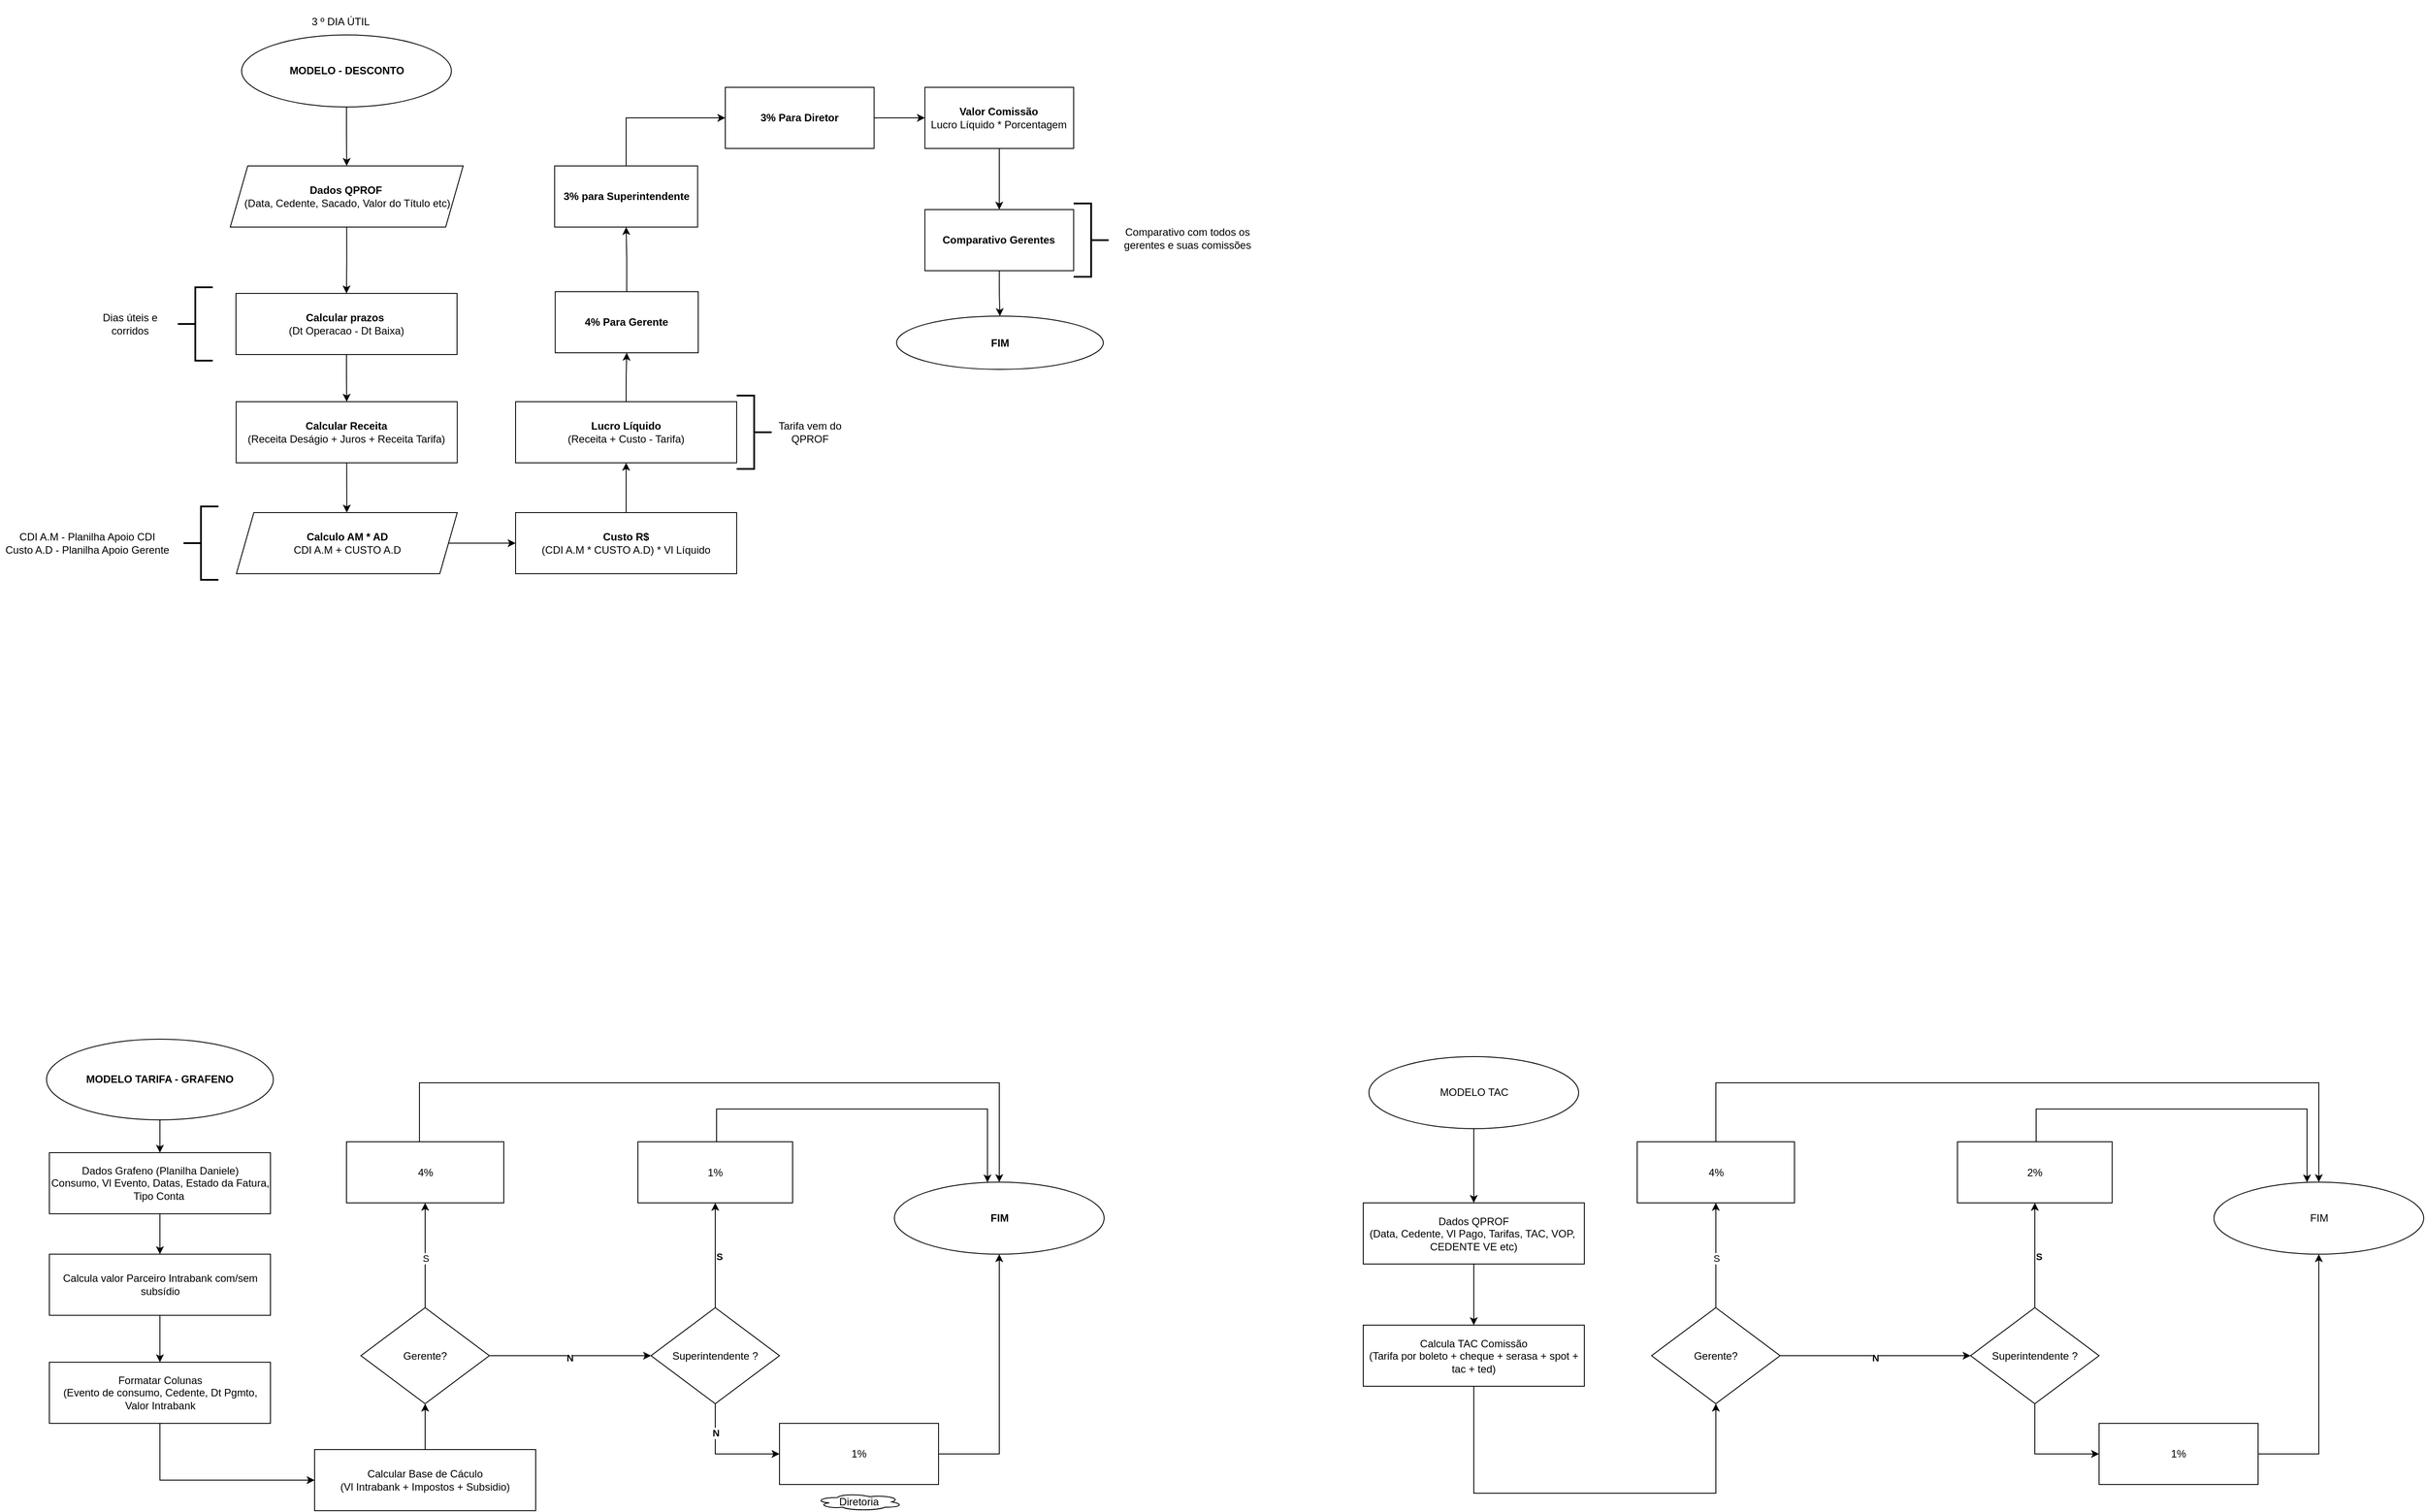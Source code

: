 <mxfile version="24.7.7" pages="4">
  <diagram name="Desconto" id="_d2cayw3rxY8vn-zWWvY">
    <mxGraphModel dx="1499" dy="1824" grid="1" gridSize="10" guides="1" tooltips="1" connect="1" arrows="1" fold="1" page="1" pageScale="1" pageWidth="827" pageHeight="1169" math="0" shadow="0">
      <root>
        <mxCell id="0" />
        <mxCell id="1" parent="0" />
        <mxCell id="TeKsGyX4EHNwTsalYo8B-63" style="edgeStyle=orthogonalEdgeStyle;rounded=0;orthogonalLoop=1;jettySize=auto;html=1;exitX=0.5;exitY=1;exitDx=0;exitDy=0;entryX=0.5;entryY=1;entryDx=0;entryDy=0;" parent="1" edge="1">
          <mxGeometry relative="1" as="geometry">
            <mxPoint x="1140" y="1192.5" as="targetPoint" />
          </mxGeometry>
        </mxCell>
        <mxCell id="TeKsGyX4EHNwTsalYo8B-71" style="edgeStyle=orthogonalEdgeStyle;rounded=0;orthogonalLoop=1;jettySize=auto;html=1;exitX=1;exitY=0.5;exitDx=0;exitDy=0;entryX=0;entryY=0.5;entryDx=0;entryDy=0;" parent="1" edge="1">
          <mxGeometry relative="1" as="geometry">
            <mxPoint x="1240" y="1155" as="sourcePoint" />
          </mxGeometry>
        </mxCell>
        <mxCell id="BVc0GjwNvSQJTt-H-svv-6" style="edgeStyle=orthogonalEdgeStyle;rounded=0;orthogonalLoop=1;jettySize=auto;html=1;entryX=0.5;entryY=0;entryDx=0;entryDy=0;" parent="1" source="s9tQfGSfNcySYrhV0mtR-111" target="BVc0GjwNvSQJTt-H-svv-2" edge="1">
          <mxGeometry relative="1" as="geometry" />
        </mxCell>
        <mxCell id="s9tQfGSfNcySYrhV0mtR-111" value="&lt;div&gt;&lt;br&gt;&lt;/div&gt;Dados Grafeno (Planilha Daniele)&lt;br&gt;Consumo, Vl Evento, Datas, Estado da Fatura, Tipo Conta&amp;nbsp;&lt;br&gt;&lt;div&gt;&lt;br&gt;&lt;/div&gt;" style="rounded=0;whiteSpace=wrap;html=1;" parent="1" vertex="1">
          <mxGeometry x="136.5" y="980" width="253" height="70" as="geometry" />
        </mxCell>
        <mxCell id="BVc0GjwNvSQJTt-H-svv-1" style="edgeStyle=orthogonalEdgeStyle;rounded=0;orthogonalLoop=1;jettySize=auto;html=1;exitX=0.5;exitY=1;exitDx=0;exitDy=0;entryX=0;entryY=0.5;entryDx=0;entryDy=0;" parent="1" source="s9tQfGSfNcySYrhV0mtR-113" target="s9tQfGSfNcySYrhV0mtR-117" edge="1">
          <mxGeometry relative="1" as="geometry" />
        </mxCell>
        <mxCell id="s9tQfGSfNcySYrhV0mtR-113" value="Formatar Colunas&lt;br&gt;(Evento de consumo, Cedente, Dt Pgmto, Valor Intrabank" style="rounded=0;whiteSpace=wrap;html=1;" parent="1" vertex="1">
          <mxGeometry x="136.5" y="1220" width="253" height="70" as="geometry" />
        </mxCell>
        <mxCell id="s9tQfGSfNcySYrhV0mtR-152" style="edgeStyle=orthogonalEdgeStyle;rounded=0;orthogonalLoop=1;jettySize=auto;html=1;entryX=0.5;entryY=1;entryDx=0;entryDy=0;" parent="1" source="s9tQfGSfNcySYrhV0mtR-117" target="s9tQfGSfNcySYrhV0mtR-153" edge="1">
          <mxGeometry relative="1" as="geometry">
            <mxPoint x="540" y="1343" as="targetPoint" />
          </mxGeometry>
        </mxCell>
        <mxCell id="s9tQfGSfNcySYrhV0mtR-117" value="Calcular Base de Cáculo &lt;br&gt;(Vl Intrabank + Impostos + Subsidio)" style="rounded=0;whiteSpace=wrap;html=1;" parent="1" vertex="1">
          <mxGeometry x="440" y="1320" width="253" height="70" as="geometry" />
        </mxCell>
        <mxCell id="s9tQfGSfNcySYrhV0mtR-122" style="edgeStyle=orthogonalEdgeStyle;rounded=0;orthogonalLoop=1;jettySize=auto;html=1;exitX=0.5;exitY=1;exitDx=0;exitDy=0;" parent="1" source="s9tQfGSfNcySYrhV0mtR-123" target="s9tQfGSfNcySYrhV0mtR-111" edge="1">
          <mxGeometry relative="1" as="geometry" />
        </mxCell>
        <mxCell id="s9tQfGSfNcySYrhV0mtR-123" value="&lt;b&gt;MODELO TARIFA - GRAFENO&lt;/b&gt;" style="ellipse;whiteSpace=wrap;html=1;" parent="1" vertex="1">
          <mxGeometry x="133.25" y="850" width="259.5" height="92.5" as="geometry" />
        </mxCell>
        <mxCell id="s9tQfGSfNcySYrhV0mtR-159" style="edgeStyle=orthogonalEdgeStyle;rounded=0;orthogonalLoop=1;jettySize=auto;html=1;exitX=0.5;exitY=0;exitDx=0;exitDy=0;entryX=0.5;entryY=1;entryDx=0;entryDy=0;" parent="1" source="s9tQfGSfNcySYrhV0mtR-153" target="s9tQfGSfNcySYrhV0mtR-154" edge="1">
          <mxGeometry relative="1" as="geometry">
            <mxPoint x="533.286" y="1040" as="targetPoint" />
          </mxGeometry>
        </mxCell>
        <mxCell id="s9tQfGSfNcySYrhV0mtR-160" value="S" style="edgeLabel;html=1;align=center;verticalAlign=middle;resizable=0;points=[];" parent="s9tQfGSfNcySYrhV0mtR-159" vertex="1" connectable="0">
          <mxGeometry x="-0.14" y="-3" relative="1" as="geometry">
            <mxPoint x="-3" y="-5" as="offset" />
          </mxGeometry>
        </mxCell>
        <mxCell id="s9tQfGSfNcySYrhV0mtR-161" style="edgeStyle=orthogonalEdgeStyle;rounded=0;orthogonalLoop=1;jettySize=auto;html=1;exitX=1;exitY=0.5;exitDx=0;exitDy=0;entryX=0;entryY=0.5;entryDx=0;entryDy=0;" parent="1" source="s9tQfGSfNcySYrhV0mtR-153" target="s9tQfGSfNcySYrhV0mtR-155" edge="1">
          <mxGeometry relative="1" as="geometry">
            <mxPoint x="710" y="1212.667" as="targetPoint" />
          </mxGeometry>
        </mxCell>
        <mxCell id="s9tQfGSfNcySYrhV0mtR-162" value="&lt;b&gt;N&lt;/b&gt;" style="edgeLabel;html=1;align=center;verticalAlign=middle;resizable=0;points=[];" parent="s9tQfGSfNcySYrhV0mtR-161" vertex="1" connectable="0">
          <mxGeometry x="-0.003" y="-2" relative="1" as="geometry">
            <mxPoint as="offset" />
          </mxGeometry>
        </mxCell>
        <mxCell id="s9tQfGSfNcySYrhV0mtR-153" value="Gerente?" style="rhombus;whiteSpace=wrap;html=1;" parent="1" vertex="1">
          <mxGeometry x="493" y="1157.5" width="147" height="110" as="geometry" />
        </mxCell>
        <mxCell id="s9tQfGSfNcySYrhV0mtR-168" style="edgeStyle=orthogonalEdgeStyle;rounded=0;orthogonalLoop=1;jettySize=auto;html=1;exitX=0.5;exitY=0;exitDx=0;exitDy=0;entryX=0.5;entryY=0;entryDx=0;entryDy=0;" parent="1" source="s9tQfGSfNcySYrhV0mtR-154" target="s9tQfGSfNcySYrhV0mtR-158" edge="1">
          <mxGeometry relative="1" as="geometry">
            <mxPoint x="1200" y="910" as="targetPoint" />
            <Array as="points">
              <mxPoint x="560" y="968" />
              <mxPoint x="560" y="900" />
              <mxPoint x="1224" y="900" />
            </Array>
          </mxGeometry>
        </mxCell>
        <mxCell id="s9tQfGSfNcySYrhV0mtR-154" value="4%" style="rounded=0;whiteSpace=wrap;html=1;" parent="1" vertex="1">
          <mxGeometry x="476.5" y="967.5" width="180" height="70" as="geometry" />
        </mxCell>
        <mxCell id="s9tQfGSfNcySYrhV0mtR-163" style="edgeStyle=orthogonalEdgeStyle;rounded=0;orthogonalLoop=1;jettySize=auto;html=1;exitX=0.5;exitY=0;exitDx=0;exitDy=0;entryX=0.5;entryY=1;entryDx=0;entryDy=0;" parent="1" source="s9tQfGSfNcySYrhV0mtR-155" target="s9tQfGSfNcySYrhV0mtR-157" edge="1">
          <mxGeometry relative="1" as="geometry" />
        </mxCell>
        <mxCell id="s9tQfGSfNcySYrhV0mtR-164" value="&lt;b&gt;S&lt;/b&gt;" style="edgeLabel;html=1;align=center;verticalAlign=middle;resizable=0;points=[];" parent="s9tQfGSfNcySYrhV0mtR-163" vertex="1" connectable="0">
          <mxGeometry x="-0.008" y="-3" relative="1" as="geometry">
            <mxPoint x="1" y="1" as="offset" />
          </mxGeometry>
        </mxCell>
        <mxCell id="s9tQfGSfNcySYrhV0mtR-166" style="edgeStyle=orthogonalEdgeStyle;rounded=0;orthogonalLoop=1;jettySize=auto;html=1;exitX=0.5;exitY=1;exitDx=0;exitDy=0;entryX=0;entryY=0.5;entryDx=0;entryDy=0;" parent="1" source="s9tQfGSfNcySYrhV0mtR-155" target="s9tQfGSfNcySYrhV0mtR-156" edge="1">
          <mxGeometry relative="1" as="geometry">
            <mxPoint x="803.241" y="1330.0" as="targetPoint" />
          </mxGeometry>
        </mxCell>
        <mxCell id="wUH99tKV_3tDeTzqe9C0-9" value="&lt;b&gt;N&lt;/b&gt;" style="edgeLabel;html=1;align=center;verticalAlign=middle;resizable=0;points=[];" parent="s9tQfGSfNcySYrhV0mtR-166" vertex="1" connectable="0">
          <mxGeometry x="-0.498" relative="1" as="geometry">
            <mxPoint as="offset" />
          </mxGeometry>
        </mxCell>
        <mxCell id="s9tQfGSfNcySYrhV0mtR-155" value="Superintendente ?" style="rhombus;whiteSpace=wrap;html=1;" parent="1" vertex="1">
          <mxGeometry x="825" y="1157.5" width="147" height="110" as="geometry" />
        </mxCell>
        <mxCell id="s9tQfGSfNcySYrhV0mtR-170" style="edgeStyle=orthogonalEdgeStyle;rounded=0;orthogonalLoop=1;jettySize=auto;html=1;entryX=0.5;entryY=1;entryDx=0;entryDy=0;exitX=0.981;exitY=0.571;exitDx=0;exitDy=0;exitPerimeter=0;" parent="1" source="s9tQfGSfNcySYrhV0mtR-156" target="s9tQfGSfNcySYrhV0mtR-158" edge="1">
          <mxGeometry relative="1" as="geometry">
            <mxPoint x="1230" y="1325" as="targetPoint" />
            <mxPoint x="1110" y="1325" as="sourcePoint" />
            <Array as="points">
              <mxPoint x="1100" y="1325" />
              <mxPoint x="1223" y="1325" />
            </Array>
          </mxGeometry>
        </mxCell>
        <mxCell id="s9tQfGSfNcySYrhV0mtR-156" value="1%" style="rounded=0;whiteSpace=wrap;html=1;" parent="1" vertex="1">
          <mxGeometry x="972" y="1290" width="182" height="70" as="geometry" />
        </mxCell>
        <mxCell id="s9tQfGSfNcySYrhV0mtR-169" style="edgeStyle=orthogonalEdgeStyle;rounded=0;orthogonalLoop=1;jettySize=auto;html=1;exitX=0.5;exitY=0;exitDx=0;exitDy=0;" parent="1" source="s9tQfGSfNcySYrhV0mtR-157" target="s9tQfGSfNcySYrhV0mtR-158" edge="1">
          <mxGeometry relative="1" as="geometry">
            <mxPoint x="1180" y="930" as="targetPoint" />
            <Array as="points">
              <mxPoint x="900" y="967" />
              <mxPoint x="900" y="930" />
              <mxPoint x="1210" y="930" />
            </Array>
          </mxGeometry>
        </mxCell>
        <mxCell id="s9tQfGSfNcySYrhV0mtR-157" value="1%" style="rounded=0;whiteSpace=wrap;html=1;" parent="1" vertex="1">
          <mxGeometry x="810" y="967.5" width="177" height="70" as="geometry" />
        </mxCell>
        <mxCell id="s9tQfGSfNcySYrhV0mtR-158" value="&lt;b&gt;FIM&lt;/b&gt;" style="ellipse;whiteSpace=wrap;html=1;" parent="1" vertex="1">
          <mxGeometry x="1103.5" y="1013.75" width="240" height="82.5" as="geometry" />
        </mxCell>
        <mxCell id="s9tQfGSfNcySYrhV0mtR-148" value="3 º DIA ÚTIL" style="text;html=1;align=center;verticalAlign=middle;whiteSpace=wrap;rounded=0;" parent="1" vertex="1">
          <mxGeometry x="395.25" y="-340" width="150" height="50" as="geometry" />
        </mxCell>
        <mxCell id="s9tQfGSfNcySYrhV0mtR-171" value="Diretoria" style="ellipse;shape=cloud;whiteSpace=wrap;html=1;" parent="1" vertex="1">
          <mxGeometry x="1013" y="1370" width="100" height="20" as="geometry" />
        </mxCell>
        <mxCell id="s9tQfGSfNcySYrhV0mtR-174" style="edgeStyle=orthogonalEdgeStyle;rounded=0;orthogonalLoop=1;jettySize=auto;html=1;exitX=0.5;exitY=1;exitDx=0;exitDy=0;entryX=0.5;entryY=0;entryDx=0;entryDy=0;" parent="1" source="s9tQfGSfNcySYrhV0mtR-175" target="s9tQfGSfNcySYrhV0mtR-177" edge="1">
          <mxGeometry relative="1" as="geometry" />
        </mxCell>
        <mxCell id="s9tQfGSfNcySYrhV0mtR-175" value="Dados QPROF&lt;br&gt;(Data, Cedente, Vl Pago, Tarifas, TAC, VOP,&amp;nbsp; CEDENTE VE etc)" style="rounded=0;whiteSpace=wrap;html=1;" parent="1" vertex="1">
          <mxGeometry x="1640" y="1037.5" width="253" height="70" as="geometry" />
        </mxCell>
        <mxCell id="s9tQfGSfNcySYrhV0mtR-176" style="edgeStyle=orthogonalEdgeStyle;rounded=0;orthogonalLoop=1;jettySize=auto;html=1;exitX=0.5;exitY=1;exitDx=0;exitDy=0;entryX=0.5;entryY=1;entryDx=0;entryDy=0;" parent="1" source="s9tQfGSfNcySYrhV0mtR-177" target="s9tQfGSfNcySYrhV0mtR-186" edge="1">
          <mxGeometry relative="1" as="geometry">
            <mxPoint x="1766.5" y="1307.5" as="targetPoint" />
            <Array as="points">
              <mxPoint x="1767" y="1370" />
              <mxPoint x="2044" y="1370" />
            </Array>
          </mxGeometry>
        </mxCell>
        <mxCell id="s9tQfGSfNcySYrhV0mtR-177" value="Calcula TAC Comissão&lt;br&gt;(Tarifa por boleto + cheque + serasa + spot + tac + ted)" style="rounded=0;whiteSpace=wrap;html=1;" parent="1" vertex="1">
          <mxGeometry x="1640" y="1177.5" width="253" height="70" as="geometry" />
        </mxCell>
        <mxCell id="s9tQfGSfNcySYrhV0mtR-180" style="edgeStyle=orthogonalEdgeStyle;rounded=0;orthogonalLoop=1;jettySize=auto;html=1;exitX=0.5;exitY=1;exitDx=0;exitDy=0;" parent="1" source="s9tQfGSfNcySYrhV0mtR-181" target="s9tQfGSfNcySYrhV0mtR-175" edge="1">
          <mxGeometry relative="1" as="geometry" />
        </mxCell>
        <mxCell id="s9tQfGSfNcySYrhV0mtR-181" value="MODELO TAC" style="ellipse;whiteSpace=wrap;html=1;" parent="1" vertex="1">
          <mxGeometry x="1646.5" y="870" width="240" height="82.5" as="geometry" />
        </mxCell>
        <mxCell id="s9tQfGSfNcySYrhV0mtR-182" style="edgeStyle=orthogonalEdgeStyle;rounded=0;orthogonalLoop=1;jettySize=auto;html=1;exitX=0.5;exitY=0;exitDx=0;exitDy=0;entryX=0.5;entryY=1;entryDx=0;entryDy=0;" parent="1" source="s9tQfGSfNcySYrhV0mtR-186" target="s9tQfGSfNcySYrhV0mtR-188" edge="1">
          <mxGeometry relative="1" as="geometry">
            <mxPoint x="2043.286" y="1040" as="targetPoint" />
          </mxGeometry>
        </mxCell>
        <mxCell id="s9tQfGSfNcySYrhV0mtR-183" value="S" style="edgeLabel;html=1;align=center;verticalAlign=middle;resizable=0;points=[];" parent="s9tQfGSfNcySYrhV0mtR-182" vertex="1" connectable="0">
          <mxGeometry x="-0.14" y="-3" relative="1" as="geometry">
            <mxPoint x="-3" y="-5" as="offset" />
          </mxGeometry>
        </mxCell>
        <mxCell id="s9tQfGSfNcySYrhV0mtR-184" style="edgeStyle=orthogonalEdgeStyle;rounded=0;orthogonalLoop=1;jettySize=auto;html=1;exitX=1;exitY=0.5;exitDx=0;exitDy=0;entryX=0;entryY=0.5;entryDx=0;entryDy=0;" parent="1" source="s9tQfGSfNcySYrhV0mtR-186" target="s9tQfGSfNcySYrhV0mtR-192" edge="1">
          <mxGeometry relative="1" as="geometry">
            <mxPoint x="2220" y="1212.667" as="targetPoint" />
          </mxGeometry>
        </mxCell>
        <mxCell id="s9tQfGSfNcySYrhV0mtR-185" value="&lt;b&gt;N&lt;/b&gt;" style="edgeLabel;html=1;align=center;verticalAlign=middle;resizable=0;points=[];" parent="s9tQfGSfNcySYrhV0mtR-184" vertex="1" connectable="0">
          <mxGeometry x="-0.003" y="-2" relative="1" as="geometry">
            <mxPoint as="offset" />
          </mxGeometry>
        </mxCell>
        <mxCell id="s9tQfGSfNcySYrhV0mtR-186" value="Gerente?" style="rhombus;whiteSpace=wrap;html=1;" parent="1" vertex="1">
          <mxGeometry x="1970" y="1157.5" width="147" height="110" as="geometry" />
        </mxCell>
        <mxCell id="s9tQfGSfNcySYrhV0mtR-187" style="edgeStyle=orthogonalEdgeStyle;rounded=0;orthogonalLoop=1;jettySize=auto;html=1;exitX=0.5;exitY=0;exitDx=0;exitDy=0;entryX=0.5;entryY=0;entryDx=0;entryDy=0;" parent="1" source="s9tQfGSfNcySYrhV0mtR-188" target="s9tQfGSfNcySYrhV0mtR-197" edge="1">
          <mxGeometry relative="1" as="geometry">
            <mxPoint x="2710" y="910" as="targetPoint" />
            <Array as="points">
              <mxPoint x="2044" y="900" />
              <mxPoint x="2734" y="900" />
            </Array>
          </mxGeometry>
        </mxCell>
        <mxCell id="s9tQfGSfNcySYrhV0mtR-188" value="4%" style="rounded=0;whiteSpace=wrap;html=1;" parent="1" vertex="1">
          <mxGeometry x="1953.5" y="967.5" width="180" height="70" as="geometry" />
        </mxCell>
        <mxCell id="s9tQfGSfNcySYrhV0mtR-189" style="edgeStyle=orthogonalEdgeStyle;rounded=0;orthogonalLoop=1;jettySize=auto;html=1;exitX=0.5;exitY=0;exitDx=0;exitDy=0;entryX=0.5;entryY=1;entryDx=0;entryDy=0;" parent="1" source="s9tQfGSfNcySYrhV0mtR-192" target="s9tQfGSfNcySYrhV0mtR-196" edge="1">
          <mxGeometry relative="1" as="geometry" />
        </mxCell>
        <mxCell id="s9tQfGSfNcySYrhV0mtR-190" value="&lt;b&gt;S&lt;/b&gt;" style="edgeLabel;html=1;align=center;verticalAlign=middle;resizable=0;points=[];" parent="s9tQfGSfNcySYrhV0mtR-189" vertex="1" connectable="0">
          <mxGeometry x="-0.008" y="-3" relative="1" as="geometry">
            <mxPoint x="1" y="1" as="offset" />
          </mxGeometry>
        </mxCell>
        <mxCell id="s9tQfGSfNcySYrhV0mtR-191" style="edgeStyle=orthogonalEdgeStyle;rounded=0;orthogonalLoop=1;jettySize=auto;html=1;exitX=0.5;exitY=1;exitDx=0;exitDy=0;entryX=0;entryY=0.5;entryDx=0;entryDy=0;" parent="1" source="s9tQfGSfNcySYrhV0mtR-192" target="s9tQfGSfNcySYrhV0mtR-194" edge="1">
          <mxGeometry relative="1" as="geometry">
            <mxPoint x="2313.241" y="1330.0" as="targetPoint" />
          </mxGeometry>
        </mxCell>
        <mxCell id="s9tQfGSfNcySYrhV0mtR-192" value="Superintendente ?" style="rhombus;whiteSpace=wrap;html=1;" parent="1" vertex="1">
          <mxGeometry x="2335" y="1157.5" width="147" height="110" as="geometry" />
        </mxCell>
        <mxCell id="s9tQfGSfNcySYrhV0mtR-193" style="edgeStyle=orthogonalEdgeStyle;rounded=0;orthogonalLoop=1;jettySize=auto;html=1;entryX=0.5;entryY=1;entryDx=0;entryDy=0;exitX=0.981;exitY=0.571;exitDx=0;exitDy=0;exitPerimeter=0;" parent="1" source="s9tQfGSfNcySYrhV0mtR-194" target="s9tQfGSfNcySYrhV0mtR-197" edge="1">
          <mxGeometry relative="1" as="geometry">
            <mxPoint x="2740" y="1325" as="targetPoint" />
            <mxPoint x="2620" y="1325" as="sourcePoint" />
            <Array as="points">
              <mxPoint x="2610" y="1325" />
              <mxPoint x="2733" y="1325" />
            </Array>
          </mxGeometry>
        </mxCell>
        <mxCell id="s9tQfGSfNcySYrhV0mtR-194" value="1%" style="rounded=0;whiteSpace=wrap;html=1;" parent="1" vertex="1">
          <mxGeometry x="2482" y="1290" width="182" height="70" as="geometry" />
        </mxCell>
        <mxCell id="s9tQfGSfNcySYrhV0mtR-195" style="edgeStyle=orthogonalEdgeStyle;rounded=0;orthogonalLoop=1;jettySize=auto;html=1;exitX=0.5;exitY=0;exitDx=0;exitDy=0;" parent="1" source="s9tQfGSfNcySYrhV0mtR-196" target="s9tQfGSfNcySYrhV0mtR-197" edge="1">
          <mxGeometry relative="1" as="geometry">
            <mxPoint x="2690" y="930" as="targetPoint" />
            <Array as="points">
              <mxPoint x="2410" y="967" />
              <mxPoint x="2410" y="930" />
              <mxPoint x="2720" y="930" />
            </Array>
          </mxGeometry>
        </mxCell>
        <mxCell id="s9tQfGSfNcySYrhV0mtR-196" value="2%" style="rounded=0;whiteSpace=wrap;html=1;" parent="1" vertex="1">
          <mxGeometry x="2320" y="967.5" width="177" height="70" as="geometry" />
        </mxCell>
        <mxCell id="s9tQfGSfNcySYrhV0mtR-197" value="FIM" style="ellipse;whiteSpace=wrap;html=1;" parent="1" vertex="1">
          <mxGeometry x="2613.5" y="1013.75" width="240" height="82.5" as="geometry" />
        </mxCell>
        <mxCell id="BVc0GjwNvSQJTt-H-svv-7" style="edgeStyle=orthogonalEdgeStyle;rounded=0;orthogonalLoop=1;jettySize=auto;html=1;entryX=0.5;entryY=0;entryDx=0;entryDy=0;" parent="1" source="BVc0GjwNvSQJTt-H-svv-2" target="s9tQfGSfNcySYrhV0mtR-113" edge="1">
          <mxGeometry relative="1" as="geometry">
            <mxPoint x="263" y="1177.5" as="targetPoint" />
          </mxGeometry>
        </mxCell>
        <mxCell id="BVc0GjwNvSQJTt-H-svv-2" value="Calcula valor Parceiro Intrabank com/sem subsídio" style="rounded=0;whiteSpace=wrap;html=1;" parent="1" vertex="1">
          <mxGeometry x="136.5" y="1096.25" width="253" height="70" as="geometry" />
        </mxCell>
        <mxCell id="6R9e0S38YPJOB4MfhtHX-23" style="edgeStyle=orthogonalEdgeStyle;rounded=0;orthogonalLoop=1;jettySize=auto;html=1;exitX=0.5;exitY=1;exitDx=0;exitDy=0;entryX=0.5;entryY=0;entryDx=0;entryDy=0;" parent="1" source="s9tQfGSfNcySYrhV0mtR-16" target="6R9e0S38YPJOB4MfhtHX-27" edge="1">
          <mxGeometry relative="1" as="geometry">
            <mxPoint x="476.5" y="186" as="targetPoint" />
          </mxGeometry>
        </mxCell>
        <mxCell id="s9tQfGSfNcySYrhV0mtR-16" value="&lt;b&gt;Calcular Receita&lt;/b&gt;&lt;br&gt;(Receita Deságio + Juros + Receita Tarifa)" style="rounded=0;whiteSpace=wrap;html=1;" parent="1" vertex="1">
          <mxGeometry x="350.25" y="120" width="253" height="70" as="geometry" />
        </mxCell>
        <mxCell id="6R9e0S38YPJOB4MfhtHX-8" style="edgeStyle=orthogonalEdgeStyle;rounded=0;orthogonalLoop=1;jettySize=auto;html=1;exitX=0.5;exitY=1;exitDx=0;exitDy=0;entryX=0.5;entryY=0;entryDx=0;entryDy=0;" parent="1" source="s9tQfGSfNcySYrhV0mtR-18" target="s9tQfGSfNcySYrhV0mtR-16" edge="1">
          <mxGeometry relative="1" as="geometry">
            <mxPoint x="476.5" y="80" as="targetPoint" />
          </mxGeometry>
        </mxCell>
        <mxCell id="s9tQfGSfNcySYrhV0mtR-18" value="&lt;b&gt;Calcular prazos&amp;nbsp;&lt;/b&gt;&lt;br&gt;(Dt Operacao - Dt Baixa)" style="rounded=0;whiteSpace=wrap;html=1;" parent="1" vertex="1">
          <mxGeometry x="350" y="-4" width="253" height="70" as="geometry" />
        </mxCell>
        <mxCell id="6R9e0S38YPJOB4MfhtHX-39" style="edgeStyle=orthogonalEdgeStyle;rounded=0;orthogonalLoop=1;jettySize=auto;html=1;exitX=0.5;exitY=1;exitDx=0;exitDy=0;entryX=0.5;entryY=0;entryDx=0;entryDy=0;" parent="1" source="s9tQfGSfNcySYrhV0mtR-42" target="6R9e0S38YPJOB4MfhtHX-30" edge="1">
          <mxGeometry relative="1" as="geometry" />
        </mxCell>
        <mxCell id="s9tQfGSfNcySYrhV0mtR-42" value="&lt;b&gt;MODELO - DESCONTO&lt;/b&gt;" style="ellipse;whiteSpace=wrap;html=1;" parent="1" vertex="1">
          <mxGeometry x="356.5" y="-300" width="240" height="82.5" as="geometry" />
        </mxCell>
        <mxCell id="6R9e0S38YPJOB4MfhtHX-20" value="" style="strokeWidth=2;html=1;shape=mxgraph.flowchart.annotation_2;align=left;labelPosition=right;pointerEvents=1;" parent="1" vertex="1">
          <mxGeometry x="283.5" y="-11" width="40" height="84" as="geometry" />
        </mxCell>
        <mxCell id="6R9e0S38YPJOB4MfhtHX-21" value="Dias úteis e corridos" style="text;html=1;align=center;verticalAlign=middle;whiteSpace=wrap;rounded=0;" parent="1" vertex="1">
          <mxGeometry x="183.5" y="13" width="90" height="36" as="geometry" />
        </mxCell>
        <mxCell id="6R9e0S38YPJOB4MfhtHX-25" value="CDI A.M - Planilha Apoio CDI&lt;div&gt;Custo A.D - Planilha Apoio Gerente&lt;/div&gt;" style="text;html=1;align=center;verticalAlign=middle;whiteSpace=wrap;rounded=0;" parent="1" vertex="1">
          <mxGeometry x="80" y="264" width="200" height="36" as="geometry" />
        </mxCell>
        <mxCell id="6R9e0S38YPJOB4MfhtHX-29" style="edgeStyle=orthogonalEdgeStyle;rounded=0;orthogonalLoop=1;jettySize=auto;html=1;exitX=1;exitY=0.5;exitDx=0;exitDy=0;entryX=0;entryY=0.5;entryDx=0;entryDy=0;" parent="1" source="6R9e0S38YPJOB4MfhtHX-27" target="6R9e0S38YPJOB4MfhtHX-28" edge="1">
          <mxGeometry relative="1" as="geometry" />
        </mxCell>
        <mxCell id="6R9e0S38YPJOB4MfhtHX-27" value="&lt;b&gt;Calculo AM * AD&lt;/b&gt;&lt;br&gt;CDI A.M + CUSTO A.D" style="shape=parallelogram;perimeter=parallelogramPerimeter;whiteSpace=wrap;html=1;fixedSize=1;" parent="1" vertex="1">
          <mxGeometry x="350.5" y="247" width="252.75" height="70" as="geometry" />
        </mxCell>
        <mxCell id="6R9e0S38YPJOB4MfhtHX-33" style="edgeStyle=orthogonalEdgeStyle;rounded=0;orthogonalLoop=1;jettySize=auto;html=1;exitX=0.5;exitY=0;exitDx=0;exitDy=0;" parent="1" source="6R9e0S38YPJOB4MfhtHX-28" target="6R9e0S38YPJOB4MfhtHX-32" edge="1">
          <mxGeometry relative="1" as="geometry" />
        </mxCell>
        <mxCell id="6R9e0S38YPJOB4MfhtHX-28" value="&lt;div&gt;&lt;b&gt;Custo R$&lt;/b&gt;&lt;br&gt;(CDI A.M * CUSTO A.D) * Vl Líquido&lt;/div&gt;" style="rounded=0;whiteSpace=wrap;html=1;" parent="1" vertex="1">
          <mxGeometry x="670" y="247" width="253" height="70" as="geometry" />
        </mxCell>
        <mxCell id="6R9e0S38YPJOB4MfhtHX-31" style="edgeStyle=orthogonalEdgeStyle;rounded=0;orthogonalLoop=1;jettySize=auto;html=1;exitX=0.5;exitY=1;exitDx=0;exitDy=0;" parent="1" source="6R9e0S38YPJOB4MfhtHX-30" target="s9tQfGSfNcySYrhV0mtR-18" edge="1">
          <mxGeometry relative="1" as="geometry" />
        </mxCell>
        <mxCell id="6R9e0S38YPJOB4MfhtHX-30" value="&lt;b&gt;Dados QPROF&amp;nbsp;&lt;/b&gt;&lt;div&gt;(Data, Cedente, Sacado, Valor do Título etc)&lt;/div&gt;" style="shape=parallelogram;perimeter=parallelogramPerimeter;whiteSpace=wrap;html=1;fixedSize=1;" parent="1" vertex="1">
          <mxGeometry x="343.5" y="-150" width="266.5" height="70" as="geometry" />
        </mxCell>
        <mxCell id="6R9e0S38YPJOB4MfhtHX-50" style="edgeStyle=orthogonalEdgeStyle;rounded=0;orthogonalLoop=1;jettySize=auto;html=1;entryX=0.5;entryY=1;entryDx=0;entryDy=0;" parent="1" source="6R9e0S38YPJOB4MfhtHX-32" target="6R9e0S38YPJOB4MfhtHX-42" edge="1">
          <mxGeometry relative="1" as="geometry" />
        </mxCell>
        <mxCell id="6R9e0S38YPJOB4MfhtHX-32" value="&lt;b&gt;Lucro Líquido&lt;/b&gt;&lt;br&gt;(Receita + Custo - Tarifa)" style="rounded=0;whiteSpace=wrap;html=1;" parent="1" vertex="1">
          <mxGeometry x="670" y="120" width="253" height="70" as="geometry" />
        </mxCell>
        <mxCell id="6R9e0S38YPJOB4MfhtHX-36" value="" style="strokeWidth=2;html=1;shape=mxgraph.flowchart.annotation_2;align=left;labelPosition=right;pointerEvents=1;direction=west;" parent="1" vertex="1">
          <mxGeometry x="923" y="113" width="40" height="84" as="geometry" />
        </mxCell>
        <mxCell id="6R9e0S38YPJOB4MfhtHX-37" value="Tarifa vem do QPROF" style="text;html=1;align=center;verticalAlign=middle;whiteSpace=wrap;rounded=0;" parent="1" vertex="1">
          <mxGeometry x="963" y="137" width="88" height="36" as="geometry" />
        </mxCell>
        <mxCell id="6R9e0S38YPJOB4MfhtHX-38" value="" style="strokeWidth=2;html=1;shape=mxgraph.flowchart.annotation_2;align=left;labelPosition=right;pointerEvents=1;" parent="1" vertex="1">
          <mxGeometry x="290" y="240" width="40" height="84" as="geometry" />
        </mxCell>
        <mxCell id="6R9e0S38YPJOB4MfhtHX-55" style="edgeStyle=orthogonalEdgeStyle;rounded=0;orthogonalLoop=1;jettySize=auto;html=1;exitX=0.5;exitY=0;exitDx=0;exitDy=0;entryX=0.5;entryY=1;entryDx=0;entryDy=0;" parent="1" source="6R9e0S38YPJOB4MfhtHX-42" target="6R9e0S38YPJOB4MfhtHX-44" edge="1">
          <mxGeometry relative="1" as="geometry" />
        </mxCell>
        <mxCell id="6R9e0S38YPJOB4MfhtHX-42" value="&lt;b&gt;4% Para Gerente&lt;/b&gt;" style="rounded=0;whiteSpace=wrap;html=1;" parent="1" vertex="1">
          <mxGeometry x="715.35" y="-6" width="163.65" height="70" as="geometry" />
        </mxCell>
        <mxCell id="6R9e0S38YPJOB4MfhtHX-56" style="edgeStyle=orthogonalEdgeStyle;rounded=0;orthogonalLoop=1;jettySize=auto;html=1;exitX=0.5;exitY=0;exitDx=0;exitDy=0;entryX=0;entryY=0.5;entryDx=0;entryDy=0;" parent="1" source="6R9e0S38YPJOB4MfhtHX-44" target="6R9e0S38YPJOB4MfhtHX-45" edge="1">
          <mxGeometry relative="1" as="geometry" />
        </mxCell>
        <mxCell id="6R9e0S38YPJOB4MfhtHX-44" value="&lt;b&gt;3% para Superintendente&lt;/b&gt;" style="rounded=0;whiteSpace=wrap;html=1;" parent="1" vertex="1">
          <mxGeometry x="714.68" y="-150" width="163.65" height="70" as="geometry" />
        </mxCell>
        <mxCell id="6R9e0S38YPJOB4MfhtHX-58" style="edgeStyle=orthogonalEdgeStyle;rounded=0;orthogonalLoop=1;jettySize=auto;html=1;entryX=0;entryY=0.5;entryDx=0;entryDy=0;" parent="1" source="6R9e0S38YPJOB4MfhtHX-45" target="6R9e0S38YPJOB4MfhtHX-57" edge="1">
          <mxGeometry relative="1" as="geometry" />
        </mxCell>
        <mxCell id="6R9e0S38YPJOB4MfhtHX-45" value="&lt;b&gt;3% Para Diretor&lt;/b&gt;" style="rounded=0;whiteSpace=wrap;html=1;" parent="1" vertex="1">
          <mxGeometry x="910" y="-240" width="170.25" height="70" as="geometry" />
        </mxCell>
        <mxCell id="12A56TbVkGBOpqcJUSsV-5" style="edgeStyle=orthogonalEdgeStyle;rounded=0;orthogonalLoop=1;jettySize=auto;html=1;" parent="1" source="6R9e0S38YPJOB4MfhtHX-57" target="12A56TbVkGBOpqcJUSsV-4" edge="1">
          <mxGeometry relative="1" as="geometry" />
        </mxCell>
        <mxCell id="6R9e0S38YPJOB4MfhtHX-57" value="&lt;b&gt;Valor Comissão&lt;br&gt;&lt;/b&gt;Lucro Líquido * Porcentagem" style="rounded=0;whiteSpace=wrap;html=1;" parent="1" vertex="1">
          <mxGeometry x="1138.38" y="-240" width="170.25" height="70" as="geometry" />
        </mxCell>
        <mxCell id="6R9e0S38YPJOB4MfhtHX-59" value="&lt;b&gt;FIM&lt;/b&gt;" style="ellipse;whiteSpace=wrap;html=1;" parent="1" vertex="1">
          <mxGeometry x="1106" y="22" width="236.5" height="61" as="geometry" />
        </mxCell>
        <mxCell id="12A56TbVkGBOpqcJUSsV-6" style="edgeStyle=orthogonalEdgeStyle;rounded=0;orthogonalLoop=1;jettySize=auto;html=1;entryX=0.5;entryY=0;entryDx=0;entryDy=0;" parent="1" source="12A56TbVkGBOpqcJUSsV-4" target="6R9e0S38YPJOB4MfhtHX-59" edge="1">
          <mxGeometry relative="1" as="geometry" />
        </mxCell>
        <mxCell id="12A56TbVkGBOpqcJUSsV-4" value="&lt;b&gt;Comparativo Gerentes&lt;/b&gt;" style="rounded=0;whiteSpace=wrap;html=1;" parent="1" vertex="1">
          <mxGeometry x="1138.38" y="-100" width="170.25" height="70" as="geometry" />
        </mxCell>
        <mxCell id="xZUfaCkXMy1GqnFISg14-1" value="" style="strokeWidth=2;html=1;shape=mxgraph.flowchart.annotation_2;align=left;labelPosition=right;pointerEvents=1;direction=west;" vertex="1" parent="1">
          <mxGeometry x="1308.63" y="-107" width="40" height="84" as="geometry" />
        </mxCell>
        <mxCell id="xZUfaCkXMy1GqnFISg14-2" value="Comparativo com todos os gerentes e suas comissões" style="text;html=1;align=center;verticalAlign=middle;whiteSpace=wrap;rounded=0;" vertex="1" parent="1">
          <mxGeometry x="1343.5" y="-100" width="190" height="66" as="geometry" />
        </mxCell>
      </root>
    </mxGraphModel>
  </diagram>
  <diagram id="k5cFWQFqlMl-SQ0jzQPr" name="CCB E NC">
    <mxGraphModel dx="1479" dy="2177" grid="1" gridSize="10" guides="1" tooltips="1" connect="1" arrows="1" fold="1" page="1" pageScale="1" pageWidth="827" pageHeight="1169" math="0" shadow="0">
      <root>
        <mxCell id="0" />
        <mxCell id="1" parent="0" />
        <mxCell id="7jhAaIwT8uO-WgDqWZ5D-1" value="" style="strokeWidth=2;html=1;shape=mxgraph.flowchart.annotation_2;align=left;labelPosition=right;pointerEvents=1;" vertex="1" parent="1">
          <mxGeometry x="1590" y="290" width="40" height="84" as="geometry" />
        </mxCell>
        <mxCell id="7jhAaIwT8uO-WgDqWZ5D-2" value="Dias úteis e corridos" style="text;html=1;align=center;verticalAlign=middle;whiteSpace=wrap;rounded=0;" vertex="1" parent="1">
          <mxGeometry x="1500" y="314" width="90" height="36" as="geometry" />
        </mxCell>
        <mxCell id="7jhAaIwT8uO-WgDqWZ5D-5" value="" style="strokeWidth=2;html=1;shape=mxgraph.flowchart.annotation_2;align=left;labelPosition=right;pointerEvents=1;" vertex="1" parent="1">
          <mxGeometry x="1590" y="420" width="40" height="84" as="geometry" />
        </mxCell>
        <mxCell id="7jhAaIwT8uO-WgDqWZ5D-6" value="Realiza uma soma partir do número de aditivo, fundo e quantidade de parcelas" style="text;html=1;align=center;verticalAlign=middle;whiteSpace=wrap;rounded=0;" vertex="1" parent="1">
          <mxGeometry x="1410" y="429" width="190" height="66" as="geometry" />
        </mxCell>
        <mxCell id="7jhAaIwT8uO-WgDqWZ5D-8" value="" style="strokeWidth=2;html=1;shape=mxgraph.flowchart.annotation_2;align=left;labelPosition=right;pointerEvents=1;" vertex="1" parent="1">
          <mxGeometry x="1590" y="543" width="40" height="84" as="geometry" />
        </mxCell>
        <mxCell id="7jhAaIwT8uO-WgDqWZ5D-9" value="PROCV em uma tabela apoio de NC E CCB" style="text;html=1;align=center;verticalAlign=middle;whiteSpace=wrap;rounded=0;" vertex="1" parent="1">
          <mxGeometry x="1410" y="552" width="190" height="66" as="geometry" />
        </mxCell>
        <mxCell id="vIKfB7wCzCkGlQADSQGg-2" style="edgeStyle=orthogonalEdgeStyle;rounded=0;orthogonalLoop=1;jettySize=auto;html=1;exitX=0.5;exitY=1;exitDx=0;exitDy=0;entryX=0.5;entryY=0;entryDx=0;entryDy=0;" edge="1" parent="1" source="vIKfB7wCzCkGlQADSQGg-3" target="vIKfB7wCzCkGlQADSQGg-5">
          <mxGeometry relative="1" as="geometry" />
        </mxCell>
        <mxCell id="vIKfB7wCzCkGlQADSQGg-3" value="&lt;b&gt;Dados QPROF&lt;/b&gt;&lt;br&gt;(Datas, Cedente, Deságio, Descontos, Abatimento, Encargos, Vl Pago)" style="rounded=0;whiteSpace=wrap;html=1;" vertex="1" parent="1">
          <mxGeometry x="1640" y="157.5" width="253" height="70" as="geometry" />
        </mxCell>
        <mxCell id="vIKfB7wCzCkGlQADSQGg-4" style="edgeStyle=orthogonalEdgeStyle;rounded=0;orthogonalLoop=1;jettySize=auto;html=1;exitX=0.5;exitY=1;exitDx=0;exitDy=0;entryX=0.5;entryY=0;entryDx=0;entryDy=0;" edge="1" parent="1" source="vIKfB7wCzCkGlQADSQGg-5" target="vIKfB7wCzCkGlQADSQGg-9">
          <mxGeometry relative="1" as="geometry">
            <mxPoint x="1768" y="377.5" as="targetPoint" />
          </mxGeometry>
        </mxCell>
        <mxCell id="vIKfB7wCzCkGlQADSQGg-5" value="&lt;b&gt;Cálculo Prazos e Quantidade de Parcelas&lt;/b&gt;" style="rounded=0;whiteSpace=wrap;html=1;" vertex="1" parent="1">
          <mxGeometry x="1640" y="297.5" width="253" height="70" as="geometry" />
        </mxCell>
        <mxCell id="vIKfB7wCzCkGlQADSQGg-6" style="edgeStyle=orthogonalEdgeStyle;rounded=0;orthogonalLoop=1;jettySize=auto;html=1;exitX=1;exitY=0.5;exitDx=0;exitDy=0;entryX=0;entryY=0.5;entryDx=0;entryDy=0;" edge="1" parent="1" source="vIKfB7wCzCkGlQADSQGg-7" target="vIKfB7wCzCkGlQADSQGg-11">
          <mxGeometry relative="1" as="geometry" />
        </mxCell>
        <mxCell id="vIKfB7wCzCkGlQADSQGg-7" value="&lt;b&gt;Cálculo&amp;nbsp;Saldo Devedor&lt;/b&gt;" style="rounded=0;whiteSpace=wrap;html=1;" vertex="1" parent="1">
          <mxGeometry x="1640" y="547.5" width="253" height="70" as="geometry" />
        </mxCell>
        <mxCell id="vIKfB7wCzCkGlQADSQGg-8" style="edgeStyle=orthogonalEdgeStyle;rounded=0;orthogonalLoop=1;jettySize=auto;html=1;exitX=0.5;exitY=1;exitDx=0;exitDy=0;entryX=0.5;entryY=0;entryDx=0;entryDy=0;" edge="1" parent="1" source="vIKfB7wCzCkGlQADSQGg-9" target="vIKfB7wCzCkGlQADSQGg-7">
          <mxGeometry relative="1" as="geometry" />
        </mxCell>
        <mxCell id="vIKfB7wCzCkGlQADSQGg-9" value="&lt;b&gt;Cálculo&amp;nbsp;Parcela Prevista&lt;/b&gt;&lt;div&gt;&lt;br&gt;&lt;/div&gt;" style="rounded=0;whiteSpace=wrap;html=1;" vertex="1" parent="1">
          <mxGeometry x="1640" y="427.5" width="253" height="70" as="geometry" />
        </mxCell>
        <mxCell id="vIKfB7wCzCkGlQADSQGg-10" value="" style="edgeStyle=orthogonalEdgeStyle;rounded=0;orthogonalLoop=1;jettySize=auto;html=1;exitX=0.5;exitY=0;exitDx=0;exitDy=0;entryX=0.5;entryY=1;entryDx=0;entryDy=0;" edge="1" parent="1" source="vIKfB7wCzCkGlQADSQGg-11" target="vIKfB7wCzCkGlQADSQGg-13">
          <mxGeometry relative="1" as="geometry" />
        </mxCell>
        <mxCell id="vIKfB7wCzCkGlQADSQGg-11" value="&lt;b&gt;Cálculo&amp;nbsp;Receita Total&lt;/b&gt;&lt;br&gt;(Receita Pré + Receita Pós + Receita Juros/Mora/Acertos" style="rounded=0;whiteSpace=wrap;html=1;" vertex="1" parent="1">
          <mxGeometry x="1991.5" y="547.5" width="253" height="70" as="geometry" />
        </mxCell>
        <mxCell id="vIKfB7wCzCkGlQADSQGg-12" style="edgeStyle=orthogonalEdgeStyle;rounded=0;orthogonalLoop=1;jettySize=auto;html=1;exitX=0.5;exitY=0;exitDx=0;exitDy=0;entryX=0.5;entryY=1;entryDx=0;entryDy=0;" edge="1" parent="1" source="vIKfB7wCzCkGlQADSQGg-13" target="vIKfB7wCzCkGlQADSQGg-17">
          <mxGeometry relative="1" as="geometry">
            <mxPoint x="2118" y="387.5" as="targetPoint" />
          </mxGeometry>
        </mxCell>
        <mxCell id="vIKfB7wCzCkGlQADSQGg-13" value="&lt;b&gt;Cálculo&amp;nbsp;&amp;nbsp;CDI&lt;/b&gt;&lt;div&gt;CDI A.M * CUSTO A.D&lt;/div&gt;" style="rounded=0;whiteSpace=wrap;html=1;" vertex="1" parent="1">
          <mxGeometry x="1991.5" y="427.5" width="253" height="70" as="geometry" />
        </mxCell>
        <mxCell id="vIKfB7wCzCkGlQADSQGg-14" style="edgeStyle=orthogonalEdgeStyle;rounded=0;orthogonalLoop=1;jettySize=auto;html=1;exitX=0.5;exitY=1;exitDx=0;exitDy=0;" edge="1" parent="1" source="vIKfB7wCzCkGlQADSQGg-15" target="vIKfB7wCzCkGlQADSQGg-3">
          <mxGeometry relative="1" as="geometry" />
        </mxCell>
        <mxCell id="vIKfB7wCzCkGlQADSQGg-15" value="&lt;b&gt;MODELO CCB e NC&lt;/b&gt;" style="ellipse;whiteSpace=wrap;html=1;" vertex="1" parent="1">
          <mxGeometry x="1646.5" y="-10" width="240" height="82.5" as="geometry" />
        </mxCell>
        <mxCell id="vIKfB7wCzCkGlQADSQGg-16" style="edgeStyle=orthogonalEdgeStyle;rounded=0;orthogonalLoop=1;jettySize=auto;html=1;entryX=0.5;entryY=1;entryDx=0;entryDy=0;" edge="1" parent="1" source="vIKfB7wCzCkGlQADSQGg-17" target="vIKfB7wCzCkGlQADSQGg-41">
          <mxGeometry relative="1" as="geometry" />
        </mxCell>
        <mxCell id="vIKfB7wCzCkGlQADSQGg-17" value="&lt;b&gt;Custo R$&lt;br&gt;&lt;/b&gt;(Cálculo CDI + 1) ^ (Prazos - 1)&lt;br&gt;&lt;div&gt;&lt;br&gt;&lt;/div&gt;" style="rounded=0;whiteSpace=wrap;html=1;" vertex="1" parent="1">
          <mxGeometry x="1991.5" y="296.5" width="253" height="70" as="geometry" />
        </mxCell>
        <mxCell id="6xUZ85JvRuJn5r9nFcfb-11" style="edgeStyle=orthogonalEdgeStyle;rounded=0;orthogonalLoop=1;jettySize=auto;html=1;entryX=0.5;entryY=0;entryDx=0;entryDy=0;exitX=0.5;exitY=0;exitDx=0;exitDy=0;" edge="1" parent="1" source="vIKfB7wCzCkGlQADSQGg-22" target="6xUZ85JvRuJn5r9nFcfb-12">
          <mxGeometry relative="1" as="geometry">
            <mxPoint x="2820" y="31" as="targetPoint" />
            <Array as="points">
              <mxPoint x="2480" y="-60" />
              <mxPoint x="3233" y="-60" />
            </Array>
          </mxGeometry>
        </mxCell>
        <mxCell id="6xUZ85JvRuJn5r9nFcfb-16" value="&lt;font style=&quot;font-size: 11px;&quot;&gt;&lt;b&gt;Não há comissionamento&lt;/b&gt;&lt;/font&gt;" style="edgeLabel;html=1;align=center;verticalAlign=middle;resizable=0;points=[];" vertex="1" connectable="0" parent="6xUZ85JvRuJn5r9nFcfb-11">
          <mxGeometry x="0.899" relative="1" as="geometry">
            <mxPoint as="offset" />
          </mxGeometry>
        </mxCell>
        <mxCell id="6xUZ85JvRuJn5r9nFcfb-19" value="&lt;font style=&quot;font-size: 12px;&quot;&gt;&lt;b&gt;NÃO&lt;/b&gt;&lt;/font&gt;" style="edgeLabel;html=1;align=center;verticalAlign=middle;resizable=0;points=[];" vertex="1" connectable="0" parent="6xUZ85JvRuJn5r9nFcfb-11">
          <mxGeometry x="-0.28" y="-1" relative="1" as="geometry">
            <mxPoint y="-11" as="offset" />
          </mxGeometry>
        </mxCell>
        <mxCell id="6xUZ85JvRuJn5r9nFcfb-17" style="edgeStyle=orthogonalEdgeStyle;rounded=0;orthogonalLoop=1;jettySize=auto;html=1;exitX=1;exitY=0.5;exitDx=0;exitDy=0;entryX=0.5;entryY=0;entryDx=0;entryDy=0;" edge="1" parent="1" source="vIKfB7wCzCkGlQADSQGg-22" target="on6d8XjyXP7leHbhjmA_-1">
          <mxGeometry relative="1" as="geometry">
            <mxPoint x="2480.0" y="30.75" as="targetPoint" />
          </mxGeometry>
        </mxCell>
        <mxCell id="6xUZ85JvRuJn5r9nFcfb-18" value="&lt;b&gt;&lt;font style=&quot;font-size: 12px;&quot;&gt;SIM&lt;/font&gt;&lt;/b&gt;" style="edgeLabel;html=1;align=center;verticalAlign=middle;resizable=0;points=[];" vertex="1" connectable="0" parent="6xUZ85JvRuJn5r9nFcfb-17">
          <mxGeometry x="-0.021" y="5" relative="1" as="geometry">
            <mxPoint y="-6" as="offset" />
          </mxGeometry>
        </mxCell>
        <mxCell id="vIKfB7wCzCkGlQADSQGg-22" value="&lt;b&gt;&amp;gt;= 4% ?&lt;/b&gt;" style="rhombus;whiteSpace=wrap;html=1;" vertex="1" parent="1">
          <mxGeometry x="2370" y="-26.25" width="220" height="115" as="geometry" />
        </mxCell>
        <mxCell id="vC_jY1O479mAw5l7-w_8-6" style="edgeStyle=orthogonalEdgeStyle;rounded=0;orthogonalLoop=1;jettySize=auto;html=1;entryX=0.5;entryY=1;entryDx=0;entryDy=0;" edge="1" parent="1" source="vIKfB7wCzCkGlQADSQGg-41" target="vC_jY1O479mAw5l7-w_8-5">
          <mxGeometry relative="1" as="geometry" />
        </mxCell>
        <mxCell id="vIKfB7wCzCkGlQADSQGg-41" value="&lt;b&gt;Lucro Líquido&lt;br&gt;&lt;/b&gt;Receita Total + Custo&lt;div&gt;&lt;br&gt;&lt;/div&gt;" style="rounded=0;whiteSpace=wrap;html=1;" vertex="1" parent="1">
          <mxGeometry x="1991" y="160" width="253" height="70" as="geometry" />
        </mxCell>
        <mxCell id="6xUZ85JvRuJn5r9nFcfb-3" value="" style="strokeWidth=2;html=1;shape=mxgraph.flowchart.annotation_2;align=left;labelPosition=right;pointerEvents=1;direction=west;" vertex="1" parent="1">
          <mxGeometry x="2250" y="420.5" width="40" height="84" as="geometry" />
        </mxCell>
        <mxCell id="6xUZ85JvRuJn5r9nFcfb-4" value="150% CUSTO" style="text;html=1;align=center;verticalAlign=middle;whiteSpace=wrap;rounded=0;" vertex="1" parent="1">
          <mxGeometry x="2290" y="444" width="90" height="36" as="geometry" />
        </mxCell>
        <mxCell id="6xUZ85JvRuJn5r9nFcfb-7" value="" style="strokeWidth=2;html=1;shape=mxgraph.flowchart.annotation_2;align=left;labelPosition=right;pointerEvents=1;direction=west;" vertex="1" parent="1">
          <mxGeometry x="2250" y="289.5" width="40" height="84" as="geometry" />
        </mxCell>
        <mxCell id="6xUZ85JvRuJn5r9nFcfb-8" value="(CDI+1)^(DiasUteis)^(Prazo)-1" style="text;html=1;align=center;verticalAlign=middle;whiteSpace=wrap;rounded=0;" vertex="1" parent="1">
          <mxGeometry x="2290" y="313.5" width="180" height="36" as="geometry" />
        </mxCell>
        <mxCell id="6xUZ85JvRuJn5r9nFcfb-12" value="&lt;b&gt;FIM&lt;/b&gt;" style="ellipse;whiteSpace=wrap;html=1;" vertex="1" parent="1">
          <mxGeometry x="3113.3" y="260" width="240" height="82.5" as="geometry" />
        </mxCell>
        <mxCell id="on6d8XjyXP7leHbhjmA_-5" style="edgeStyle=orthogonalEdgeStyle;rounded=0;orthogonalLoop=1;jettySize=auto;html=1;exitX=0.5;exitY=1;exitDx=0;exitDy=0;entryX=0.5;entryY=0;entryDx=0;entryDy=0;" edge="1" parent="1" source="on6d8XjyXP7leHbhjmA_-1" target="on6d8XjyXP7leHbhjmA_-2">
          <mxGeometry relative="1" as="geometry" />
        </mxCell>
        <mxCell id="on6d8XjyXP7leHbhjmA_-1" value="&lt;b&gt;4% Para Gerente&lt;/b&gt;" style="rounded=0;whiteSpace=wrap;html=1;" vertex="1" parent="1">
          <mxGeometry x="2733.3" y="60" width="163.65" height="70" as="geometry" />
        </mxCell>
        <mxCell id="on6d8XjyXP7leHbhjmA_-6" style="edgeStyle=orthogonalEdgeStyle;rounded=0;orthogonalLoop=1;jettySize=auto;html=1;exitX=0.5;exitY=1;exitDx=0;exitDy=0;entryX=0.5;entryY=0;entryDx=0;entryDy=0;" edge="1" parent="1" source="on6d8XjyXP7leHbhjmA_-2" target="on6d8XjyXP7leHbhjmA_-3">
          <mxGeometry relative="1" as="geometry" />
        </mxCell>
        <mxCell id="on6d8XjyXP7leHbhjmA_-2" value="&lt;b&gt;3% para Superintendente&lt;/b&gt;" style="rounded=0;whiteSpace=wrap;html=1;" vertex="1" parent="1">
          <mxGeometry x="2733.3" y="180" width="163.65" height="70" as="geometry" />
        </mxCell>
        <mxCell id="FxlYlC4geTRAHk9puQJs-3" style="edgeStyle=orthogonalEdgeStyle;rounded=0;orthogonalLoop=1;jettySize=auto;html=1;exitX=0.5;exitY=1;exitDx=0;exitDy=0;entryX=0.5;entryY=0;entryDx=0;entryDy=0;" edge="1" parent="1" source="on6d8XjyXP7leHbhjmA_-3" target="FxlYlC4geTRAHk9puQJs-1">
          <mxGeometry relative="1" as="geometry" />
        </mxCell>
        <mxCell id="on6d8XjyXP7leHbhjmA_-3" value="&lt;b&gt;3% Para Diretor&lt;/b&gt;" style="rounded=0;whiteSpace=wrap;html=1;" vertex="1" parent="1">
          <mxGeometry x="2730.0" y="303.5" width="170.25" height="70" as="geometry" />
        </mxCell>
        <mxCell id="FxlYlC4geTRAHk9puQJs-4" style="edgeStyle=orthogonalEdgeStyle;rounded=0;orthogonalLoop=1;jettySize=auto;html=1;exitX=0.5;exitY=1;exitDx=0;exitDy=0;" edge="1" parent="1" source="FxlYlC4geTRAHk9puQJs-1" target="FxlYlC4geTRAHk9puQJs-2">
          <mxGeometry relative="1" as="geometry" />
        </mxCell>
        <mxCell id="FxlYlC4geTRAHk9puQJs-1" value="&lt;b&gt;Valor Comissão&lt;/b&gt;&lt;br&gt;Lucro Líquido * Porcentagem" style="rounded=0;whiteSpace=wrap;html=1;" vertex="1" parent="1">
          <mxGeometry x="2730" y="429" width="170.25" height="70" as="geometry" />
        </mxCell>
        <mxCell id="FxlYlC4geTRAHk9puQJs-5" style="edgeStyle=orthogonalEdgeStyle;rounded=0;orthogonalLoop=1;jettySize=auto;html=1;entryX=0.5;entryY=1;entryDx=0;entryDy=0;" edge="1" parent="1" source="FxlYlC4geTRAHk9puQJs-2" target="6xUZ85JvRuJn5r9nFcfb-12">
          <mxGeometry relative="1" as="geometry" />
        </mxCell>
        <mxCell id="FxlYlC4geTRAHk9puQJs-2" value="&lt;b&gt;Comparativo Gerentes&lt;/b&gt;" style="rounded=0;whiteSpace=wrap;html=1;" vertex="1" parent="1">
          <mxGeometry x="2730" y="557" width="170.25" height="70" as="geometry" />
        </mxCell>
        <mxCell id="vC_jY1O479mAw5l7-w_8-2" value="" style="strokeWidth=2;html=1;shape=mxgraph.flowchart.annotation_2;align=left;labelPosition=right;pointerEvents=1;" vertex="1" parent="1">
          <mxGeometry x="1590" y="150.5" width="40" height="84" as="geometry" />
        </mxCell>
        <mxCell id="vC_jY1O479mAw5l7-w_8-4" value="&lt;span style=&quot;font-size: 14.667px;&quot;&gt;base dos liquidados&lt;/span&gt;&lt;br style=&quot;font-size: 14.667px;&quot;&gt;&lt;span style=&quot;font-size: 14.667px;&quot;&gt;referente ao mês anterior ao cálculo da comissão&lt;/span&gt;" style="text;html=1;align=center;verticalAlign=middle;whiteSpace=wrap;rounded=0;" vertex="1" parent="1">
          <mxGeometry x="1320" y="177" width="260" height="36" as="geometry" />
        </mxCell>
        <mxCell id="vC_jY1O479mAw5l7-w_8-7" style="edgeStyle=orthogonalEdgeStyle;rounded=0;orthogonalLoop=1;jettySize=auto;html=1;entryX=0;entryY=0.5;entryDx=0;entryDy=0;" edge="1" parent="1" source="vC_jY1O479mAw5l7-w_8-5" target="vIKfB7wCzCkGlQADSQGg-22">
          <mxGeometry relative="1" as="geometry" />
        </mxCell>
        <mxCell id="vC_jY1O479mAw5l7-w_8-5" value="&lt;b&gt;Receita da Parcela&lt;/b&gt;&lt;br&gt;PRÉ e PÓS BRITECH" style="rounded=0;whiteSpace=wrap;html=1;" vertex="1" parent="1">
          <mxGeometry x="1991" y="-3.75" width="253" height="70" as="geometry" />
        </mxCell>
        <mxCell id="vC_jY1O479mAw5l7-w_8-8" value="Planilha do João" style="ellipse;shape=cloud;whiteSpace=wrap;html=1;" vertex="1" parent="1">
          <mxGeometry x="2010" y="-76.25" width="200" height="66.25" as="geometry" />
        </mxCell>
      </root>
    </mxGraphModel>
  </diagram>
  <diagram id="j2bvwfRVPHu4JvJFHbbC" name="MODELO TARIFA - GRAFENO">
    <mxGraphModel dx="2141" dy="936" grid="1" gridSize="10" guides="1" tooltips="1" connect="1" arrows="1" fold="1" page="1" pageScale="1" pageWidth="827" pageHeight="1169" math="0" shadow="0">
      <root>
        <mxCell id="0" />
        <mxCell id="1" parent="0" />
        <mxCell id="ZGCHVMFO-MgxCsaP-ZNn-1" style="edgeStyle=orthogonalEdgeStyle;rounded=0;orthogonalLoop=1;jettySize=auto;html=1;" parent="1" source="ZGCHVMFO-MgxCsaP-ZNn-2" target="ZGCHVMFO-MgxCsaP-ZNn-6" edge="1">
          <mxGeometry relative="1" as="geometry">
            <mxPoint x="263" y="1096" as="targetPoint" />
          </mxGeometry>
        </mxCell>
        <mxCell id="ZGCHVMFO-MgxCsaP-ZNn-2" value="&lt;div&gt;&lt;br&gt;&lt;/div&gt;&lt;b&gt;Dados Grafeno (Planilha Daniele)&lt;/b&gt;&lt;br&gt;Evento de Consulta, Cedente, Dt Pagamento, Tipo de Consumo, Valor Intrabank&lt;br&gt;&lt;div&gt;&lt;br&gt;&lt;/div&gt;" style="rounded=0;whiteSpace=wrap;html=1;" parent="1" vertex="1">
          <mxGeometry x="136.5" y="980" width="253" height="70" as="geometry" />
        </mxCell>
        <mxCell id="n6MUuG5d1dolSd7LTPxb-7" style="edgeStyle=orthogonalEdgeStyle;rounded=0;orthogonalLoop=1;jettySize=auto;html=1;exitX=0.5;exitY=1;exitDx=0;exitDy=0;entryX=0.5;entryY=0;entryDx=0;entryDy=0;" parent="1" source="ZGCHVMFO-MgxCsaP-ZNn-6" target="n6MUuG5d1dolSd7LTPxb-2" edge="1">
          <mxGeometry relative="1" as="geometry" />
        </mxCell>
        <mxCell id="ZGCHVMFO-MgxCsaP-ZNn-6" value="&lt;b&gt;Calcular Base de Cáculo &lt;/b&gt;&lt;br&gt;(Vl Intrabank + Impostos + Subsidio)" style="rounded=0;whiteSpace=wrap;html=1;" parent="1" vertex="1">
          <mxGeometry x="136.5" y="1099" width="253" height="70" as="geometry" />
        </mxCell>
        <mxCell id="ZGCHVMFO-MgxCsaP-ZNn-7" style="edgeStyle=orthogonalEdgeStyle;rounded=0;orthogonalLoop=1;jettySize=auto;html=1;exitX=0.5;exitY=1;exitDx=0;exitDy=0;" parent="1" source="ZGCHVMFO-MgxCsaP-ZNn-8" target="ZGCHVMFO-MgxCsaP-ZNn-2" edge="1">
          <mxGeometry relative="1" as="geometry" />
        </mxCell>
        <mxCell id="ZGCHVMFO-MgxCsaP-ZNn-8" value="&lt;b&gt;MODELO TARIFA - GRAFENO&lt;/b&gt;" style="ellipse;whiteSpace=wrap;html=1;" parent="1" vertex="1">
          <mxGeometry x="133.25" y="850" width="259.5" height="92.5" as="geometry" />
        </mxCell>
        <mxCell id="n6MUuG5d1dolSd7LTPxb-1" value="&lt;b&gt;FIM&lt;/b&gt;" style="ellipse;whiteSpace=wrap;html=1;" parent="1" vertex="1">
          <mxGeometry x="142.69" y="1820" width="240" height="82.5" as="geometry" />
        </mxCell>
        <mxCell id="n6MUuG5d1dolSd7LTPxb-8" style="edgeStyle=orthogonalEdgeStyle;rounded=0;orthogonalLoop=1;jettySize=auto;html=1;exitX=0.5;exitY=1;exitDx=0;exitDy=0;" parent="1" source="n6MUuG5d1dolSd7LTPxb-2" target="n6MUuG5d1dolSd7LTPxb-3" edge="1">
          <mxGeometry relative="1" as="geometry" />
        </mxCell>
        <mxCell id="n6MUuG5d1dolSd7LTPxb-2" value="&lt;b&gt;3% Para Gerente&lt;/b&gt;" style="rounded=0;whiteSpace=wrap;html=1;" parent="1" vertex="1">
          <mxGeometry x="181.17" y="1220" width="163.65" height="70" as="geometry" />
        </mxCell>
        <mxCell id="n6MUuG5d1dolSd7LTPxb-9" style="edgeStyle=orthogonalEdgeStyle;rounded=0;orthogonalLoop=1;jettySize=auto;html=1;exitX=0.5;exitY=1;exitDx=0;exitDy=0;entryX=0.5;entryY=0;entryDx=0;entryDy=0;" parent="1" source="n6MUuG5d1dolSd7LTPxb-3" target="n6MUuG5d1dolSd7LTPxb-4" edge="1">
          <mxGeometry relative="1" as="geometry" />
        </mxCell>
        <mxCell id="n6MUuG5d1dolSd7LTPxb-3" value="&lt;b&gt;2% para Superintendente&lt;/b&gt;" style="rounded=0;whiteSpace=wrap;html=1;" parent="1" vertex="1">
          <mxGeometry x="181.17" y="1340" width="163.65" height="70" as="geometry" />
        </mxCell>
        <mxCell id="n6MUuG5d1dolSd7LTPxb-10" style="edgeStyle=orthogonalEdgeStyle;rounded=0;orthogonalLoop=1;jettySize=auto;html=1;exitX=0.5;exitY=1;exitDx=0;exitDy=0;entryX=0.5;entryY=0;entryDx=0;entryDy=0;" parent="1" source="n6MUuG5d1dolSd7LTPxb-4" target="n6MUuG5d1dolSd7LTPxb-5" edge="1">
          <mxGeometry relative="1" as="geometry" />
        </mxCell>
        <mxCell id="n6MUuG5d1dolSd7LTPxb-4" value="&lt;b&gt;1% Para Diretor&lt;/b&gt;" style="rounded=0;whiteSpace=wrap;html=1;" parent="1" vertex="1">
          <mxGeometry x="178.0" y="1464" width="170.25" height="70" as="geometry" />
        </mxCell>
        <mxCell id="n6MUuG5d1dolSd7LTPxb-11" style="edgeStyle=orthogonalEdgeStyle;rounded=0;orthogonalLoop=1;jettySize=auto;html=1;exitX=0.5;exitY=1;exitDx=0;exitDy=0;" parent="1" source="n6MUuG5d1dolSd7LTPxb-5" target="n6MUuG5d1dolSd7LTPxb-6" edge="1">
          <mxGeometry relative="1" as="geometry" />
        </mxCell>
        <mxCell id="n6MUuG5d1dolSd7LTPxb-5" value="&lt;b&gt;Valor Comissão&lt;/b&gt;" style="rounded=0;whiteSpace=wrap;html=1;" parent="1" vertex="1">
          <mxGeometry x="177.57" y="1580" width="170.25" height="70" as="geometry" />
        </mxCell>
        <mxCell id="n6MUuG5d1dolSd7LTPxb-12" style="edgeStyle=orthogonalEdgeStyle;rounded=0;orthogonalLoop=1;jettySize=auto;html=1;exitX=0.5;exitY=1;exitDx=0;exitDy=0;entryX=0.5;entryY=0;entryDx=0;entryDy=0;" parent="1" source="n6MUuG5d1dolSd7LTPxb-6" target="n6MUuG5d1dolSd7LTPxb-1" edge="1">
          <mxGeometry relative="1" as="geometry" />
        </mxCell>
        <mxCell id="n6MUuG5d1dolSd7LTPxb-6" value="&lt;b&gt;Análise Piloto&lt;/b&gt;&lt;br&gt;(Graficos)" style="rounded=0;whiteSpace=wrap;html=1;" parent="1" vertex="1">
          <mxGeometry x="178" y="1700" width="170.25" height="70" as="geometry" />
        </mxCell>
        <mxCell id="UTbPBoOxPILGHREogEP7-3" value="" style="strokeWidth=2;html=1;shape=mxgraph.flowchart.annotation_2;align=left;labelPosition=right;pointerEvents=1;direction=west;" vertex="1" parent="1">
          <mxGeometry x="348.25" y="1685" width="50" height="100" as="geometry" />
        </mxCell>
        <mxCell id="UTbPBoOxPILGHREogEP7-6" value="&lt;h1 style=&quot;margin-top: 0px;&quot;&gt;&lt;span style=&quot;font-size: 12px; font-weight: 400;&quot;&gt;Mês a mês - Gerentes&lt;/span&gt;&lt;/h1&gt;" style="text;html=1;whiteSpace=wrap;overflow=hidden;rounded=0;" vertex="1" parent="1">
          <mxGeometry x="400" y="1710" width="136" height="50" as="geometry" />
        </mxCell>
      </root>
    </mxGraphModel>
  </diagram>
  <diagram id="GyGV9MiNzVgmKBqTGrR0" name="MODELO TAC">
    <mxGraphModel dx="1034" dy="452" grid="1" gridSize="10" guides="1" tooltips="1" connect="1" arrows="1" fold="1" page="1" pageScale="1" pageWidth="827" pageHeight="1169" math="0" shadow="0">
      <root>
        <mxCell id="0" />
        <mxCell id="1" parent="0" />
      </root>
    </mxGraphModel>
  </diagram>
</mxfile>
